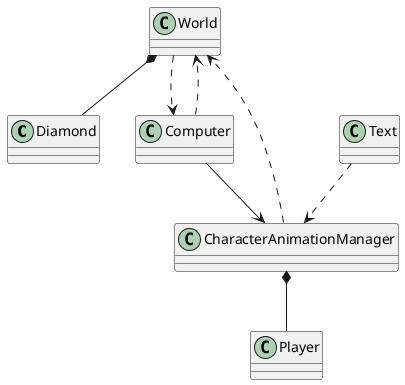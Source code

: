 @startuml Maze
class Diamond {
}

class World {
}

class Computer {
}

class Player {
}

class CharacterAnimationManager {
}

class Text {
}

World *-- Diamond
CharacterAnimationManager *-- Player
Computer --> CharacterAnimationManager
CharacterAnimationManager ..> World
Text ..> CharacterAnimationManager
World ..> Computer
Computer ..> World
@enduml